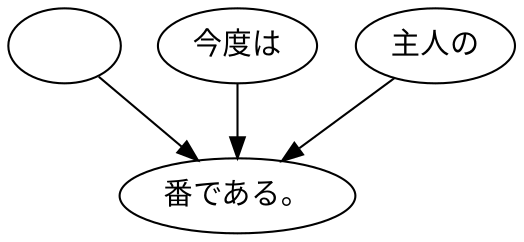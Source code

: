 digraph graph8476 {
	node0 [label="　"];
	node1 [label="今度は"];
	node2 [label="主人の"];
	node3 [label="番である。"];
	node0 -> node3;
	node1 -> node3;
	node2 -> node3;
}
